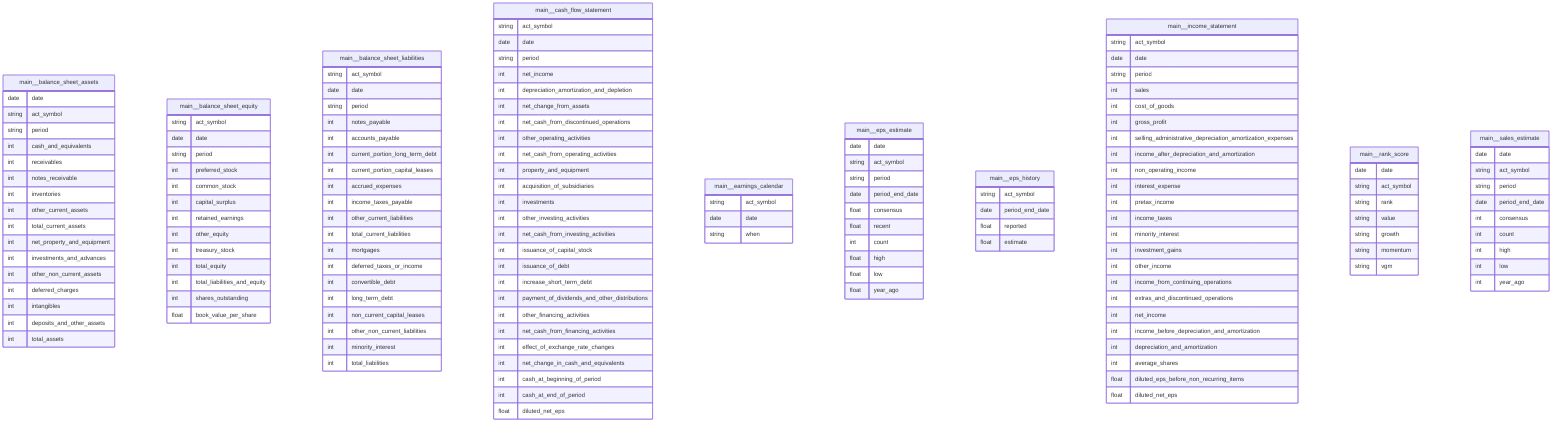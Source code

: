 erDiagram
main__balance_sheet_assets {
  date date
  string act_symbol
  string period
  int cash_and_equivalents
  int receivables
  int notes_receivable
  int inventories
  int other_current_assets
  int total_current_assets
  int net_property_and_equipment
  int investments_and_advances
  int other_non_current_assets
  int deferred_charges
  int intangibles
  int deposits_and_other_assets
  int total_assets
}
main__balance_sheet_equity {
  string act_symbol
  date date
  string period
  int preferred_stock
  int common_stock
  int capital_surplus
  int retained_earnings
  int other_equity
  int treasury_stock
  int total_equity
  int total_liabilities_and_equity
  int shares_outstanding
  float book_value_per_share
}
main__balance_sheet_liabilities {
  string act_symbol
  date date
  string period
  int notes_payable
  int accounts_payable
  int current_portion_long_term_debt
  int current_portion_capital_leases
  int accrued_expenses
  int income_taxes_payable
  int other_current_liabilities
  int total_current_liabilities
  int mortgages
  int deferred_taxes_or_income
  int convertible_debt
  int long_term_debt
  int non_current_capital_leases
  int other_non_current_liabilities
  int minority_interest
  int total_liabilities
}
main__cash_flow_statement {
  string act_symbol
  date date
  string period
  int net_income
  int depreciation_amortization_and_depletion
  int net_change_from_assets
  int net_cash_from_discontinued_operations
  int other_operating_activities
  int net_cash_from_operating_activities
  int property_and_equipment
  int acquisition_of_subsidiaries
  int investments
  int other_investing_activities
  int net_cash_from_investing_activities
  int issuance_of_capital_stock
  int issuance_of_debt
  int increase_short_term_debt
  int payment_of_dividends_and_other_distributions
  int other_financing_activities
  int net_cash_from_financing_activities
  int effect_of_exchange_rate_changes
  int net_change_in_cash_and_equivalents
  int cash_at_beginning_of_period
  int cash_at_end_of_period
  float diluted_net_eps
}
main__earnings_calendar {
  string act_symbol
  date date
  string when
}
main__eps_estimate {
  date date
  string act_symbol
  string period
  date period_end_date
  float consensus
  float recent
  int count
  float high
  float low
  float year_ago
}
main__eps_history {
  string act_symbol
  date period_end_date
  float reported
  float estimate
}
main__income_statement {
  string act_symbol
  date date
  string period
  int sales
  int cost_of_goods
  int gross_profit
  int selling_administrative_depreciation_amortization_expenses
  int income_after_depreciation_and_amortization
  int non_operating_income
  int interest_expense
  int pretax_income
  int income_taxes
  int minority_interest
  int investment_gains
  int other_income
  int income_from_continuing_operations
  int extras_and_discontinued_operations
  int net_income
  int income_before_depreciation_and_amortization
  int depreciation_and_amortization
  int average_shares
  float diluted_eps_before_non_recurring_items
  float diluted_net_eps
}
main__rank_score {
  date date
  string act_symbol
  string rank
  string value
  string growth
  string momentum
  string vgm
}
main__sales_estimate {
  date date
  string act_symbol
  string period
  date period_end_date
  int consensus
  int count
  int high
  int low
  int year_ago
}